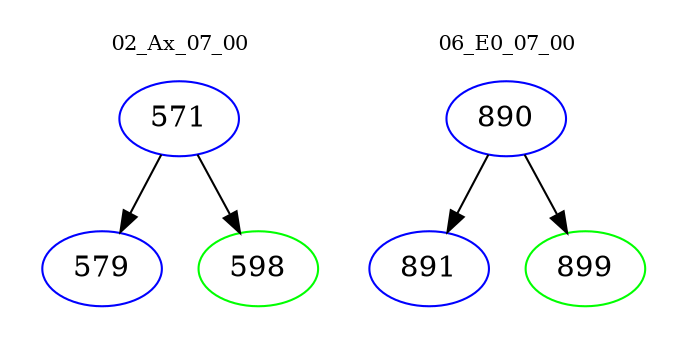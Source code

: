 digraph{
subgraph cluster_0 {
color = white
label = "02_Ax_07_00";
fontsize=10;
T0_571 [label="571", color="blue"]
T0_571 -> T0_579 [color="black"]
T0_579 [label="579", color="blue"]
T0_571 -> T0_598 [color="black"]
T0_598 [label="598", color="green"]
}
subgraph cluster_1 {
color = white
label = "06_E0_07_00";
fontsize=10;
T1_890 [label="890", color="blue"]
T1_890 -> T1_891 [color="black"]
T1_891 [label="891", color="blue"]
T1_890 -> T1_899 [color="black"]
T1_899 [label="899", color="green"]
}
}
